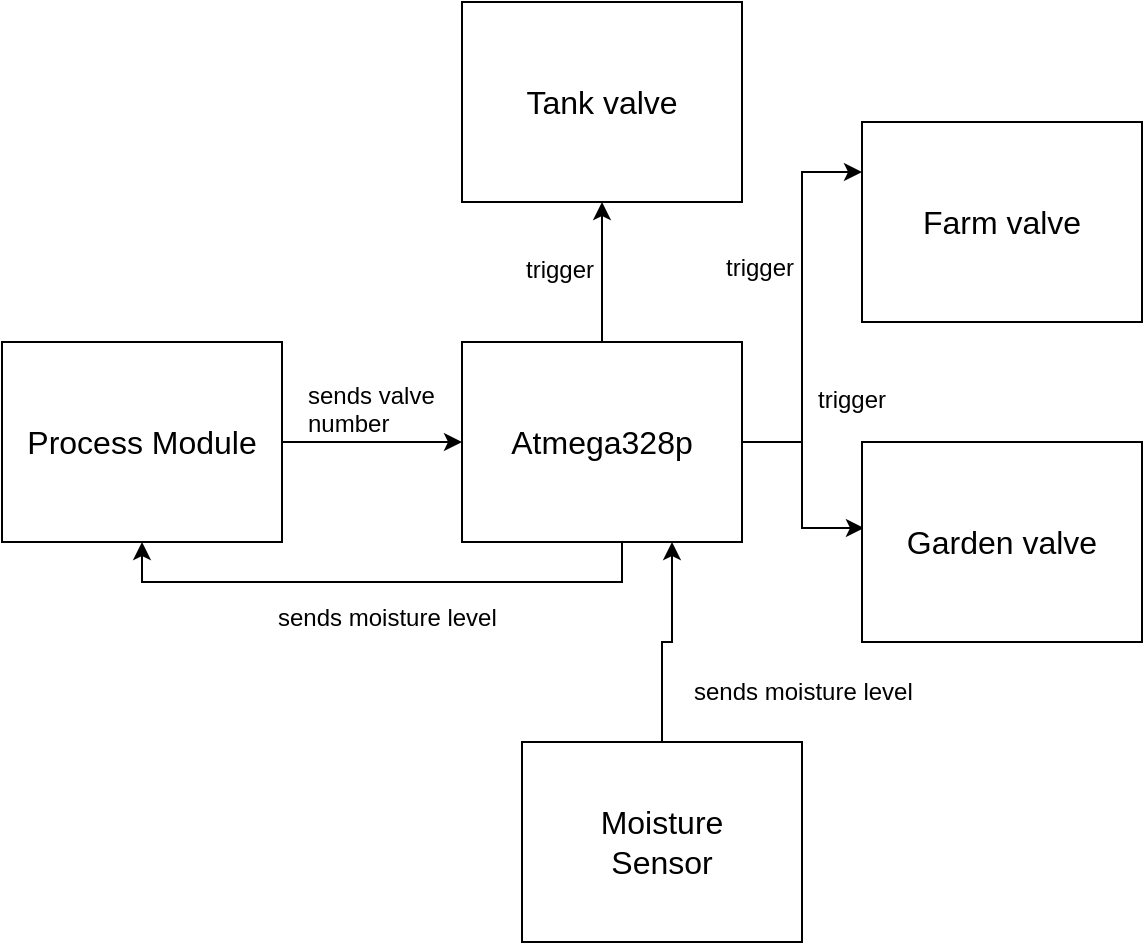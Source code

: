 <mxfile version="12.1.0" type="device" pages="1"><diagram id="-j25W6lcSFYBM9n0CT0Q" name="Page-1"><mxGraphModel dx="1092" dy="734" grid="1" gridSize="10" guides="1" tooltips="1" connect="1" arrows="1" fold="1" page="1" pageScale="1" pageWidth="827" pageHeight="1169" math="0" shadow="0"><root><mxCell id="0"/><mxCell id="1" parent="0"/><mxCell id="f1pbiwkeTuhbh5Qh9VS8-7" style="edgeStyle=orthogonalEdgeStyle;rounded=0;orthogonalLoop=1;jettySize=auto;html=1;entryX=0.5;entryY=1;entryDx=0;entryDy=0;" edge="1" parent="1" source="f1pbiwkeTuhbh5Qh9VS8-1" target="f1pbiwkeTuhbh5Qh9VS8-4"><mxGeometry relative="1" as="geometry"/></mxCell><mxCell id="f1pbiwkeTuhbh5Qh9VS8-8" style="edgeStyle=orthogonalEdgeStyle;rounded=0;orthogonalLoop=1;jettySize=auto;html=1;entryX=0;entryY=0.25;entryDx=0;entryDy=0;" edge="1" parent="1" source="f1pbiwkeTuhbh5Qh9VS8-1" target="f1pbiwkeTuhbh5Qh9VS8-5"><mxGeometry relative="1" as="geometry"/></mxCell><mxCell id="f1pbiwkeTuhbh5Qh9VS8-9" style="edgeStyle=orthogonalEdgeStyle;rounded=0;orthogonalLoop=1;jettySize=auto;html=1;entryX=0.007;entryY=0.43;entryDx=0;entryDy=0;entryPerimeter=0;" edge="1" parent="1" source="f1pbiwkeTuhbh5Qh9VS8-1" target="f1pbiwkeTuhbh5Qh9VS8-6"><mxGeometry relative="1" as="geometry"/></mxCell><mxCell id="f1pbiwkeTuhbh5Qh9VS8-12" style="edgeStyle=orthogonalEdgeStyle;rounded=0;orthogonalLoop=1;jettySize=auto;html=1;entryX=0.5;entryY=1;entryDx=0;entryDy=0;" edge="1" parent="1" source="f1pbiwkeTuhbh5Qh9VS8-1" target="f1pbiwkeTuhbh5Qh9VS8-10"><mxGeometry relative="1" as="geometry"><Array as="points"><mxPoint x="360" y="430"/><mxPoint x="120" y="430"/></Array></mxGeometry></mxCell><mxCell id="f1pbiwkeTuhbh5Qh9VS8-1" value="&lt;font style=&quot;font-size: 16px&quot;&gt;Atmega328p&lt;/font&gt;" style="rounded=0;whiteSpace=wrap;html=1;" vertex="1" parent="1"><mxGeometry x="280" y="310" width="140" height="100" as="geometry"/></mxCell><mxCell id="f1pbiwkeTuhbh5Qh9VS8-4" value="&lt;font style=&quot;font-size: 16px&quot;&gt;Tank valve&lt;/font&gt;" style="rounded=0;whiteSpace=wrap;html=1;" vertex="1" parent="1"><mxGeometry x="280" y="140" width="140" height="100" as="geometry"/></mxCell><mxCell id="f1pbiwkeTuhbh5Qh9VS8-5" value="&lt;font style=&quot;font-size: 16px&quot;&gt;Farm valve&lt;/font&gt;" style="rounded=0;whiteSpace=wrap;html=1;" vertex="1" parent="1"><mxGeometry x="480" y="200" width="140" height="100" as="geometry"/></mxCell><mxCell id="f1pbiwkeTuhbh5Qh9VS8-6" value="&lt;font style=&quot;font-size: 16px&quot;&gt;Garden valve&lt;/font&gt;" style="rounded=0;whiteSpace=wrap;html=1;" vertex="1" parent="1"><mxGeometry x="480" y="360" width="140" height="100" as="geometry"/></mxCell><mxCell id="f1pbiwkeTuhbh5Qh9VS8-11" style="edgeStyle=orthogonalEdgeStyle;rounded=0;orthogonalLoop=1;jettySize=auto;html=1;entryX=0;entryY=0.5;entryDx=0;entryDy=0;" edge="1" parent="1" source="f1pbiwkeTuhbh5Qh9VS8-10" target="f1pbiwkeTuhbh5Qh9VS8-1"><mxGeometry relative="1" as="geometry"/></mxCell><mxCell id="f1pbiwkeTuhbh5Qh9VS8-10" value="&lt;font style=&quot;font-size: 16px&quot;&gt;Process Module&lt;/font&gt;" style="rounded=0;whiteSpace=wrap;html=1;" vertex="1" parent="1"><mxGeometry x="50" y="310" width="140" height="100" as="geometry"/></mxCell><mxCell id="f1pbiwkeTuhbh5Qh9VS8-13" value="trigger" style="text;html=1;resizable=0;points=[];autosize=1;align=left;verticalAlign=top;spacingTop=-4;" vertex="1" parent="1"><mxGeometry x="310" y="264" width="50" height="20" as="geometry"/></mxCell><mxCell id="f1pbiwkeTuhbh5Qh9VS8-14" value="trigger" style="text;html=1;resizable=0;points=[];autosize=1;align=left;verticalAlign=top;spacingTop=-4;" vertex="1" parent="1"><mxGeometry x="410" y="263" width="50" height="20" as="geometry"/></mxCell><mxCell id="f1pbiwkeTuhbh5Qh9VS8-15" value="trigger" style="text;html=1;resizable=0;points=[];autosize=1;align=left;verticalAlign=top;spacingTop=-4;" vertex="1" parent="1"><mxGeometry x="456" y="329" width="50" height="20" as="geometry"/></mxCell><mxCell id="f1pbiwkeTuhbh5Qh9VS8-16" value="sends valve&amp;nbsp;&lt;br&gt;number" style="text;html=1;resizable=0;points=[];autosize=1;align=left;verticalAlign=top;spacingTop=-4;" vertex="1" parent="1"><mxGeometry x="201" y="327" width="80" height="30" as="geometry"/></mxCell><mxCell id="f1pbiwkeTuhbh5Qh9VS8-17" value="sends moisture level" style="text;html=1;resizable=0;points=[];autosize=1;align=left;verticalAlign=top;spacingTop=-4;" vertex="1" parent="1"><mxGeometry x="186" y="438" width="120" height="20" as="geometry"/></mxCell><mxCell id="f1pbiwkeTuhbh5Qh9VS8-20" style="edgeStyle=orthogonalEdgeStyle;rounded=0;orthogonalLoop=1;jettySize=auto;html=1;entryX=0.75;entryY=1;entryDx=0;entryDy=0;" edge="1" parent="1" source="f1pbiwkeTuhbh5Qh9VS8-19" target="f1pbiwkeTuhbh5Qh9VS8-1"><mxGeometry relative="1" as="geometry"/></mxCell><mxCell id="f1pbiwkeTuhbh5Qh9VS8-19" value="&lt;font style=&quot;font-size: 16px&quot;&gt;Moisture&lt;br&gt;Sensor&lt;br&gt;&lt;/font&gt;" style="rounded=0;whiteSpace=wrap;html=1;" vertex="1" parent="1"><mxGeometry x="310" y="510" width="140" height="100" as="geometry"/></mxCell><mxCell id="f1pbiwkeTuhbh5Qh9VS8-21" value="sends moisture level" style="text;html=1;resizable=0;points=[];autosize=1;align=left;verticalAlign=top;spacingTop=-4;" vertex="1" parent="1"><mxGeometry x="394" y="475" width="120" height="20" as="geometry"/></mxCell></root></mxGraphModel></diagram></mxfile>